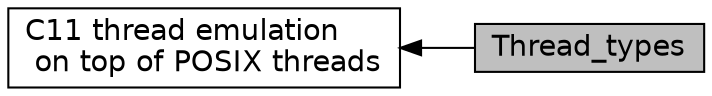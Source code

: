 digraph "Thread_types"
{
  edge [fontname="Helvetica",fontsize="14",labelfontname="Helvetica",labelfontsize="14"];
  node [fontname="Helvetica",fontsize="14",shape=box];
  rankdir=LR;
  Node2 [label="C11 thread emulation\l on top of POSIX threads",height=0.2,width=0.4,color="black", fillcolor="white", style="filled",URL="$group__threads.html",tooltip=" "];
  Node1 [label="Thread_types",height=0.2,width=0.4,color="black", fillcolor="grey75", style="filled", fontcolor="black",tooltip=" "];
  Node2->Node1 [shape=plaintext, dir="back", style="solid"];
}

